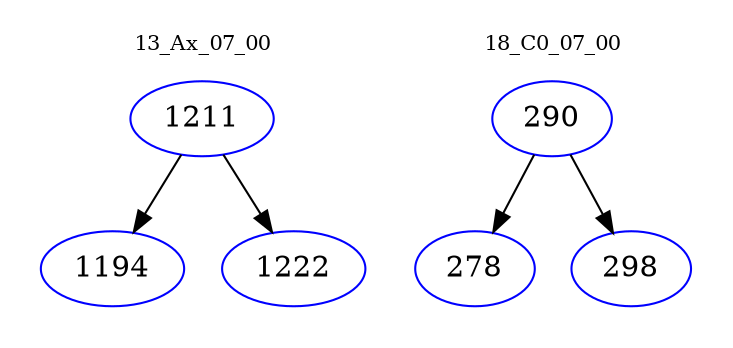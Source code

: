 digraph{
subgraph cluster_0 {
color = white
label = "13_Ax_07_00";
fontsize=10;
T0_1211 [label="1211", color="blue"]
T0_1211 -> T0_1194 [color="black"]
T0_1194 [label="1194", color="blue"]
T0_1211 -> T0_1222 [color="black"]
T0_1222 [label="1222", color="blue"]
}
subgraph cluster_1 {
color = white
label = "18_C0_07_00";
fontsize=10;
T1_290 [label="290", color="blue"]
T1_290 -> T1_278 [color="black"]
T1_278 [label="278", color="blue"]
T1_290 -> T1_298 [color="black"]
T1_298 [label="298", color="blue"]
}
}
